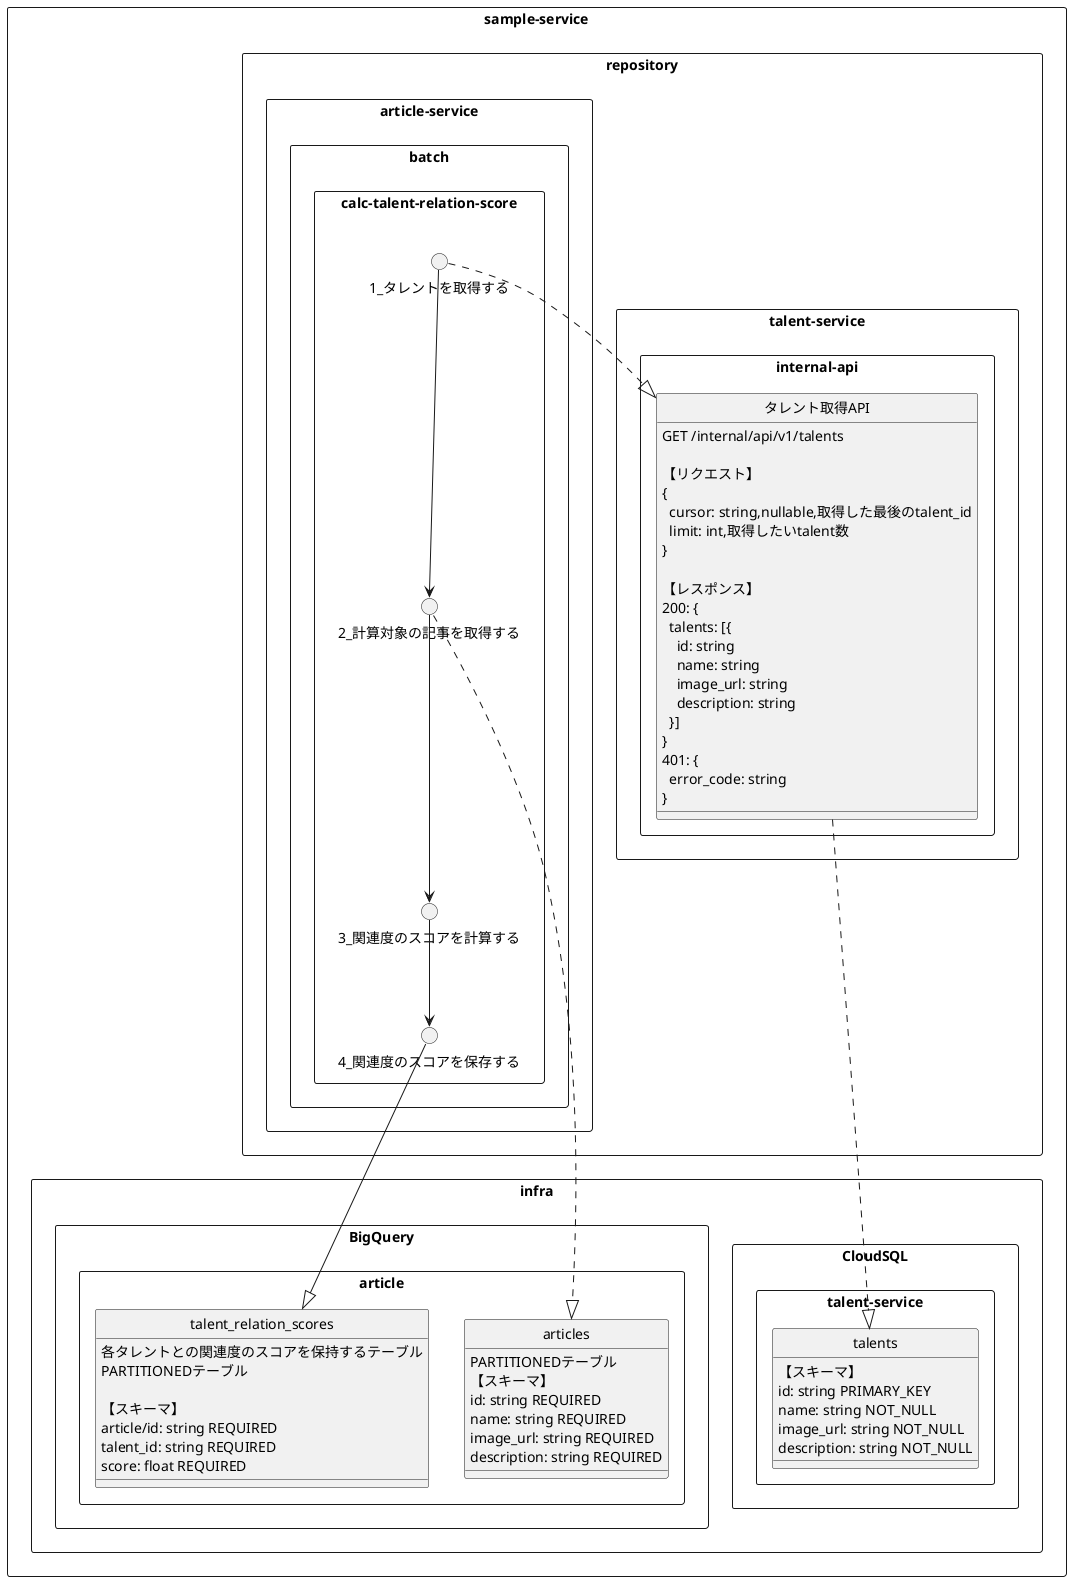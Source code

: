 @startuml
hide circle
rectangle "sample-service" as sample-service {
    rectangle "infra" as sample-service/infra {
        rectangle "BigQuery" as sample-service/infra/BigQuery {
            rectangle "article" as sample-service/infra/BigQuery/article {
                class "articles" as sample-service/infra/BigQuery/article/articles {
                    PARTITIONEDテーブル\n【スキーマ】\nid: string REQUIRED\nname: string REQUIRED\nimage_url: string REQUIRED\ndescription: string REQUIRED 
                }
                class "talent_relation_scores" as sample-service/infra/BigQuery/article/talent_relation_scores {
                    各タレントとの関連度のスコアを保持するテーブル\nPARTITIONEDテーブル\n\n【スキーマ】\narticle/id: string REQUIRED\ntalent_id: string REQUIRED\nscore: float REQUIRED
                }
            }
        }
        rectangle "CloudSQL" as sample-service/infra/CloudSQL {
            rectangle "talent-service" as sample-service/infra/CloudSQL/talent-service {
                class "talents" as sample-service/infra/CloudSQL/talent-service/talents {
                    【スキーマ】\nid: string PRIMARY_KEY\nname: string NOT_NULL\nimage_url: string NOT_NULL\ndescription: string NOT_NULL 
                }
            }
        }
    }
    rectangle "repository" as sample-service/repository {
        rectangle "article-service" as sample-service/repository/article-service {
            rectangle "batch" as sample-service/repository/article-service/batch {
                rectangle "calc-talent-relation-score" as sample-service/repository/article-service/batch/calc-talent-relation-score {
                    circle "1_タレントを取得する" as sample-service/repository/article-service/batch/calc-talent-relation-score/1_タレントを取得する
                    circle "2_計算対象の記事を取得する" as sample-service/repository/article-service/batch/calc-talent-relation-score/2_計算対象の記事を取得する
                    circle "3_関連度のスコアを計算する" as sample-service/repository/article-service/batch/calc-talent-relation-score/3_関連度のスコアを計算する
                    circle "4_関連度のスコアを保存する" as sample-service/repository/article-service/batch/calc-talent-relation-score/4_関連度のスコアを保存する
                }
            }
        }
        rectangle "talent-service" as sample-service/repository/talent-service {
            rectangle "internal-api" as sample-service/repository/talent-service/internal-api {
                class "タレント取得API" as sample-service/repository/talent-service/internal-api/タレント取得API {
                    GET /internal/api/v1/talents\n\n【リクエスト】\n{\n  cursor: string,nullable,取得した最後のtalent_id\n  limit: int,取得したいtalent数\n}\n\n【レスポンス】\n200: {\n  talents: [{\n    id: string\n    name: string\n    image_url: string\n    description: string\n  }]\n}\n401: {\n  error_code: string\n}
                }
            }
        }
    }
}
"sample-service/repository/article-service/batch/calc-talent-relation-score/1_タレントを取得する" --> "sample-service/repository/article-service/batch/calc-talent-relation-score/2_計算対象の記事を取得する"
"sample-service/repository/article-service/batch/calc-talent-relation-score/1_タレントを取得する" ..|> "sample-service/repository/talent-service/internal-api/タレント取得API"
"sample-service/repository/article-service/batch/calc-talent-relation-score/2_計算対象の記事を取得する" --> "sample-service/repository/article-service/batch/calc-talent-relation-score/3_関連度のスコアを計算する"
"sample-service/repository/article-service/batch/calc-talent-relation-score/2_計算対象の記事を取得する" ..|> "sample-service/infra/BigQuery/article/articles"
"sample-service/repository/article-service/batch/calc-talent-relation-score/3_関連度のスコアを計算する" --> "sample-service/repository/article-service/batch/calc-talent-relation-score/4_関連度のスコアを保存する"
"sample-service/repository/article-service/batch/calc-talent-relation-score/4_関連度のスコアを保存する" --|> "sample-service/infra/BigQuery/article/talent_relation_scores"
"sample-service/repository/talent-service/internal-api/タレント取得API" ..|> "sample-service/infra/CloudSQL/talent-service/talents"
@enduml
